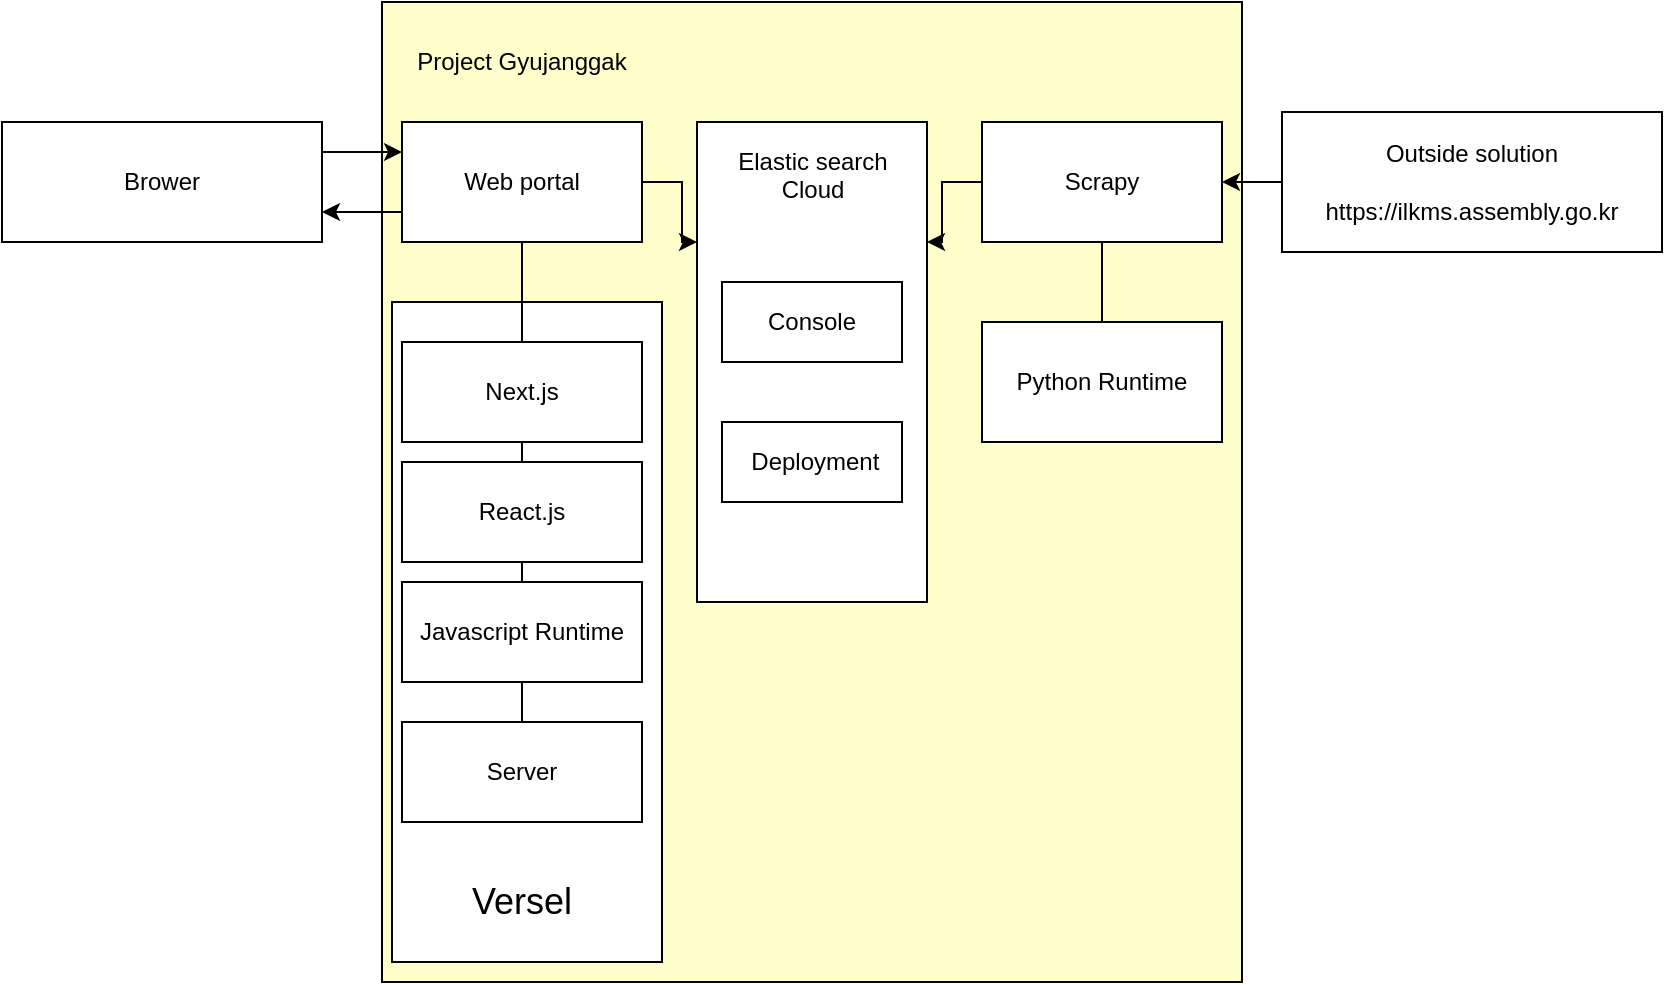 <mxfile>
    <diagram id="dPzF4iebmM-cbbbo0TP5" name="Search Engine">
        <mxGraphModel dx="1364" dy="405" grid="1" gridSize="10" guides="1" tooltips="1" connect="1" arrows="1" fold="1" page="1" pageScale="1" pageWidth="850" pageHeight="1100" math="0" shadow="0">
            <root>
                <mxCell id="OzikpktiN2Qh5DX7MhZS-0"/>
                <mxCell id="OzikpktiN2Qh5DX7MhZS-1" parent="OzikpktiN2Qh5DX7MhZS-0"/>
                <mxCell id="OzikpktiN2Qh5DX7MhZS-19" value="" style="rounded=0;whiteSpace=wrap;html=1;fillColor=#FFFFCC;" parent="OzikpktiN2Qh5DX7MhZS-1" vertex="1">
                    <mxGeometry x="200" y="30" width="430" height="490" as="geometry"/>
                </mxCell>
                <mxCell id="6" value="" style="rounded=0;whiteSpace=wrap;html=1;" parent="OzikpktiN2Qh5DX7MhZS-1" vertex="1">
                    <mxGeometry x="205" y="180" width="135" height="330" as="geometry"/>
                </mxCell>
                <mxCell id="5" style="edgeStyle=orthogonalEdgeStyle;rounded=0;orthogonalLoop=1;jettySize=auto;html=1;exitX=0;exitY=0.75;exitDx=0;exitDy=0;entryX=1;entryY=0.75;entryDx=0;entryDy=0;" parent="OzikpktiN2Qh5DX7MhZS-1" source="OzikpktiN2Qh5DX7MhZS-2" target="1" edge="1">
                    <mxGeometry relative="1" as="geometry"/>
                </mxCell>
                <mxCell id="16" style="edgeStyle=orthogonalEdgeStyle;rounded=0;orthogonalLoop=1;jettySize=auto;html=1;exitX=1;exitY=0.5;exitDx=0;exitDy=0;entryX=0;entryY=0.25;entryDx=0;entryDy=0;" edge="1" parent="OzikpktiN2Qh5DX7MhZS-1" source="OzikpktiN2Qh5DX7MhZS-2" target="OzikpktiN2Qh5DX7MhZS-3">
                    <mxGeometry relative="1" as="geometry"/>
                </mxCell>
                <mxCell id="OzikpktiN2Qh5DX7MhZS-2" value="Web portal" style="rounded=0;whiteSpace=wrap;html=1;" parent="OzikpktiN2Qh5DX7MhZS-1" vertex="1">
                    <mxGeometry x="210" y="90" width="120" height="60" as="geometry"/>
                </mxCell>
                <mxCell id="OzikpktiN2Qh5DX7MhZS-3" value="Elastic search&lt;br&gt;Cloud&lt;br&gt;&lt;br&gt;&lt;br&gt;&lt;br&gt;&lt;br&gt;&lt;br&gt;&lt;br&gt;&lt;br&gt;&lt;br&gt;&lt;br&gt;&lt;br&gt;&lt;br&gt;&lt;br&gt;&lt;br&gt;" style="rounded=0;whiteSpace=wrap;html=1;" parent="OzikpktiN2Qh5DX7MhZS-1" vertex="1">
                    <mxGeometry x="357.5" y="90" width="115" height="240" as="geometry"/>
                </mxCell>
                <mxCell id="17" style="edgeStyle=orthogonalEdgeStyle;rounded=0;orthogonalLoop=1;jettySize=auto;html=1;exitX=0;exitY=0.5;exitDx=0;exitDy=0;entryX=1;entryY=0.25;entryDx=0;entryDy=0;" edge="1" parent="OzikpktiN2Qh5DX7MhZS-1" source="OzikpktiN2Qh5DX7MhZS-4" target="OzikpktiN2Qh5DX7MhZS-3">
                    <mxGeometry relative="1" as="geometry"/>
                </mxCell>
                <mxCell id="OzikpktiN2Qh5DX7MhZS-4" value="Scrapy" style="rounded=0;whiteSpace=wrap;html=1;" parent="OzikpktiN2Qh5DX7MhZS-1" vertex="1">
                    <mxGeometry x="500" y="90" width="120" height="60" as="geometry"/>
                </mxCell>
                <mxCell id="OzikpktiN2Qh5DX7MhZS-5" value="React.js" style="rounded=0;whiteSpace=wrap;html=1;" parent="OzikpktiN2Qh5DX7MhZS-1" vertex="1">
                    <mxGeometry x="210" y="260" width="120" height="50" as="geometry"/>
                </mxCell>
                <mxCell id="OzikpktiN2Qh5DX7MhZS-7" value="Python Runtime" style="rounded=0;whiteSpace=wrap;html=1;" parent="OzikpktiN2Qh5DX7MhZS-1" vertex="1">
                    <mxGeometry x="500" y="190" width="120" height="60" as="geometry"/>
                </mxCell>
                <mxCell id="OzikpktiN2Qh5DX7MhZS-11" value="Javascript Runtime" style="rounded=0;whiteSpace=wrap;html=1;" parent="OzikpktiN2Qh5DX7MhZS-1" vertex="1">
                    <mxGeometry x="210" y="320" width="120" height="50" as="geometry"/>
                </mxCell>
                <mxCell id="OzikpktiN2Qh5DX7MhZS-12" value="Next.js" style="rounded=0;whiteSpace=wrap;html=1;" parent="OzikpktiN2Qh5DX7MhZS-1" vertex="1">
                    <mxGeometry x="210" y="200" width="120" height="50" as="geometry"/>
                </mxCell>
                <mxCell id="OzikpktiN2Qh5DX7MhZS-13" value="" style="endArrow=none;html=1;exitX=0.5;exitY=0;exitDx=0;exitDy=0;entryX=0.5;entryY=1;entryDx=0;entryDy=0;" parent="OzikpktiN2Qh5DX7MhZS-1" source="OzikpktiN2Qh5DX7MhZS-12" target="OzikpktiN2Qh5DX7MhZS-2" edge="1">
                    <mxGeometry width="50" height="50" relative="1" as="geometry">
                        <mxPoint x="430" y="270" as="sourcePoint"/>
                        <mxPoint x="480" y="220" as="targetPoint"/>
                    </mxGeometry>
                </mxCell>
                <mxCell id="OzikpktiN2Qh5DX7MhZS-14" value="" style="endArrow=none;html=1;exitX=0.5;exitY=0;exitDx=0;exitDy=0;entryX=0.5;entryY=1;entryDx=0;entryDy=0;" parent="OzikpktiN2Qh5DX7MhZS-1" source="OzikpktiN2Qh5DX7MhZS-5" target="OzikpktiN2Qh5DX7MhZS-12" edge="1">
                    <mxGeometry width="50" height="50" relative="1" as="geometry">
                        <mxPoint x="260" y="290" as="sourcePoint"/>
                        <mxPoint x="310" y="240" as="targetPoint"/>
                    </mxGeometry>
                </mxCell>
                <mxCell id="OzikpktiN2Qh5DX7MhZS-15" value="" style="endArrow=none;html=1;exitX=0.5;exitY=0;exitDx=0;exitDy=0;entryX=0.5;entryY=1;entryDx=0;entryDy=0;" parent="OzikpktiN2Qh5DX7MhZS-1" source="OzikpktiN2Qh5DX7MhZS-11" target="OzikpktiN2Qh5DX7MhZS-5" edge="1">
                    <mxGeometry width="50" height="50" relative="1" as="geometry">
                        <mxPoint x="430" y="260" as="sourcePoint"/>
                        <mxPoint x="270" y="300" as="targetPoint"/>
                    </mxGeometry>
                </mxCell>
                <mxCell id="OzikpktiN2Qh5DX7MhZS-17" value="" style="endArrow=none;html=1;entryX=0.5;entryY=1;entryDx=0;entryDy=0;" parent="OzikpktiN2Qh5DX7MhZS-1" target="OzikpktiN2Qh5DX7MhZS-4" edge="1">
                    <mxGeometry width="50" height="50" relative="1" as="geometry">
                        <mxPoint x="560" y="190" as="sourcePoint"/>
                        <mxPoint x="610" y="140" as="targetPoint"/>
                    </mxGeometry>
                </mxCell>
                <mxCell id="OzikpktiN2Qh5DX7MhZS-20" value="Project Gyujanggak" style="text;html=1;strokeColor=none;fillColor=none;align=center;verticalAlign=middle;whiteSpace=wrap;rounded=0;" parent="OzikpktiN2Qh5DX7MhZS-1" vertex="1">
                    <mxGeometry x="205" y="50" width="130" height="20" as="geometry"/>
                </mxCell>
                <mxCell id="0" style="edgeStyle=orthogonalEdgeStyle;rounded=0;orthogonalLoop=1;jettySize=auto;html=1;entryX=1;entryY=0.5;entryDx=0;entryDy=0;" parent="OzikpktiN2Qh5DX7MhZS-1" source="OzikpktiN2Qh5DX7MhZS-23" target="OzikpktiN2Qh5DX7MhZS-4" edge="1">
                    <mxGeometry relative="1" as="geometry"/>
                </mxCell>
                <mxCell id="OzikpktiN2Qh5DX7MhZS-23" value="Outside solution&lt;br&gt;&lt;br&gt;https://ilkms.assembly.go.kr" style="rounded=0;whiteSpace=wrap;html=1;" parent="OzikpktiN2Qh5DX7MhZS-1" vertex="1">
                    <mxGeometry x="650" y="85" width="190" height="70" as="geometry"/>
                </mxCell>
                <mxCell id="4" style="edgeStyle=orthogonalEdgeStyle;rounded=0;orthogonalLoop=1;jettySize=auto;html=1;exitX=1;exitY=0.25;exitDx=0;exitDy=0;entryX=0;entryY=0.25;entryDx=0;entryDy=0;" parent="OzikpktiN2Qh5DX7MhZS-1" source="1" target="OzikpktiN2Qh5DX7MhZS-2" edge="1">
                    <mxGeometry relative="1" as="geometry"/>
                </mxCell>
                <mxCell id="1" value="Brower" style="rounded=0;whiteSpace=wrap;html=1;" parent="OzikpktiN2Qh5DX7MhZS-1" vertex="1">
                    <mxGeometry x="10" y="90" width="160" height="60" as="geometry"/>
                </mxCell>
                <mxCell id="7" value="Server" style="rounded=0;whiteSpace=wrap;html=1;" parent="OzikpktiN2Qh5DX7MhZS-1" vertex="1">
                    <mxGeometry x="210" y="390" width="120" height="50" as="geometry"/>
                </mxCell>
                <mxCell id="8" value="" style="endArrow=none;html=1;exitX=0.5;exitY=0;exitDx=0;exitDy=0;entryX=0.5;entryY=1;entryDx=0;entryDy=0;" parent="OzikpktiN2Qh5DX7MhZS-1" source="7" target="OzikpktiN2Qh5DX7MhZS-11" edge="1">
                    <mxGeometry width="50" height="50" relative="1" as="geometry">
                        <mxPoint x="70" y="400" as="sourcePoint"/>
                        <mxPoint x="270" y="360" as="targetPoint"/>
                    </mxGeometry>
                </mxCell>
                <mxCell id="9" value="&lt;font style=&quot;font-size: 18px&quot;&gt;Versel&lt;/font&gt;" style="text;html=1;strokeColor=none;fillColor=none;align=center;verticalAlign=middle;whiteSpace=wrap;rounded=0;" parent="OzikpktiN2Qh5DX7MhZS-1" vertex="1">
                    <mxGeometry x="230" y="470" width="80" height="20" as="geometry"/>
                </mxCell>
                <mxCell id="13" value="&amp;nbsp;Deployment" style="rounded=0;whiteSpace=wrap;html=1;" vertex="1" parent="OzikpktiN2Qh5DX7MhZS-1">
                    <mxGeometry x="370" y="240" width="90" height="40" as="geometry"/>
                </mxCell>
                <mxCell id="18" value="Console" style="rounded=0;whiteSpace=wrap;html=1;" vertex="1" parent="OzikpktiN2Qh5DX7MhZS-1">
                    <mxGeometry x="370" y="170" width="90" height="40" as="geometry"/>
                </mxCell>
            </root>
        </mxGraphModel>
    </diagram>
    <diagram id="f9cJKZpROqkz0lS0y9gb" name="Page-1">
        &#xa;        &#xa;        &#xa;        &#xa;&#xa;&#xa;&#xa;
        <mxGraphModel dx="686" dy="433" grid="1" gridSize="10" guides="1" tooltips="1" connect="1" arrows="1" fold="1" page="1" pageScale="1" pageWidth="850" pageHeight="1100" background="#F4F1DE" math="0" shadow="0">
            &#xa;            &#xa;            &#xa;            &#xa;&#xa;&#xa;&#xa;
            <root>
                &#xa;                &#xa;                &#xa;                &#xa;&#xa;&#xa;&#xa;
                <mxCell id="0"/>
                &#xa;                &#xa;                &#xa;                &#xa;&#xa;&#xa;&#xa;
                <mxCell id="1" parent="0"/>
                &#xa;                &#xa;                &#xa;                &#xa;&#xa;&#xa;&#xa;
                <mxCell id="11" style="edgeStyle=orthogonalEdgeStyle;curved=0;rounded=1;sketch=0;orthogonalLoop=1;jettySize=auto;html=1;exitX=0;exitY=0.5;exitDx=0;exitDy=0;entryX=1;entryY=0.5;entryDx=0;entryDy=0;strokeColor=#E07A5F;fillColor=#F2CC8F;fontColor=#393C56;" parent="1" source="9" target="4" edge="1">
                    &#xa;                    &#xa;                    &#xa;                    &#xa;&#xa;&#xa;&#xa;
                    <mxGeometry relative="1" as="geometry"/>
                    &#xa;                    &#xa;                    &#xa;                    &#xa;&#xa;&#xa;&#xa;
                </mxCell>
                &#xa;                &#xa;                &#xa;                &#xa;&#xa;&#xa;&#xa;
                <mxCell id="9" value="" style="rounded=1;whiteSpace=wrap;html=1;fillColor=#F2CC8F;strokeColor=#E07A5F;fontColor=#393C56;" parent="1" vertex="1">
                    &#xa;                    &#xa;                    &#xa;                    &#xa;&#xa;&#xa;&#xa;
                    <mxGeometry x="560" y="120" width="190" height="110" as="geometry"/>
                    &#xa;                    &#xa;                    &#xa;                    &#xa;&#xa;&#xa;&#xa;
                </mxCell>
                &#xa;                &#xa;                &#xa;                &#xa;&#xa;&#xa;&#xa;
                <mxCell id="2" value="EC2" style="rounded=0;whiteSpace=wrap;html=1;fillColor=#F2CC8F;strokeColor=#E07A5F;fontColor=#393C56;" parent="1" vertex="1">
                    &#xa;                    &#xa;                    &#xa;                    &#xa;&#xa;&#xa;&#xa;
                    <mxGeometry x="40" y="150" width="120" height="60" as="geometry"/>
                    &#xa;                    &#xa;                    &#xa;                    &#xa;&#xa;&#xa;&#xa;
                </mxCell>
                &#xa;                &#xa;                &#xa;                &#xa;&#xa;&#xa;&#xa;
                <mxCell id="13" style="edgeStyle=orthogonalEdgeStyle;curved=0;rounded=1;sketch=0;orthogonalLoop=1;jettySize=auto;html=1;exitX=0;exitY=0.5;exitDx=0;exitDy=0;entryX=1;entryY=0.5;entryDx=0;entryDy=0;strokeColor=#E07A5F;fillColor=#F2CC8F;fontColor=#393C56;" parent="1" source="3" target="2" edge="1">
                    &#xa;                    &#xa;                    &#xa;                    &#xa;&#xa;&#xa;&#xa;
                    <mxGeometry relative="1" as="geometry"/>
                    &#xa;                    &#xa;                    &#xa;                    &#xa;&#xa;&#xa;&#xa;
                </mxCell>
                &#xa;                &#xa;                &#xa;                &#xa;&#xa;&#xa;&#xa;
                <mxCell id="3" value="Lamda" style="rounded=1;whiteSpace=wrap;html=1;fillColor=#F2CC8F;strokeColor=#E07A5F;fontColor=#393C56;" parent="1" vertex="1">
                    &#xa;                    &#xa;                    &#xa;                    &#xa;&#xa;&#xa;&#xa;
                    <mxGeometry x="205" y="150" width="120" height="60" as="geometry"/>
                    &#xa;                    &#xa;                    &#xa;                    &#xa;&#xa;&#xa;&#xa;
                </mxCell>
                &#xa;                &#xa;                &#xa;                &#xa;&#xa;&#xa;&#xa;
                <mxCell id="12" style="edgeStyle=orthogonalEdgeStyle;curved=0;rounded=1;sketch=0;orthogonalLoop=1;jettySize=auto;html=1;exitX=0;exitY=0.5;exitDx=0;exitDy=0;entryX=1;entryY=0.5;entryDx=0;entryDy=0;strokeColor=#E07A5F;fillColor=#F2CC8F;fontColor=#393C56;" parent="1" source="4" target="3" edge="1">
                    &#xa;                    &#xa;                    &#xa;                    &#xa;&#xa;&#xa;&#xa;
                    <mxGeometry relative="1" as="geometry"/>
                    &#xa;                    &#xa;                    &#xa;                    &#xa;&#xa;&#xa;&#xa;
                </mxCell>
                &#xa;                &#xa;                &#xa;                &#xa;&#xa;&#xa;&#xa;
                <mxCell id="4" value="Simple Notification Service" style="rounded=1;whiteSpace=wrap;html=1;fillColor=#F2CC8F;strokeColor=#E07A5F;fontColor=#393C56;" parent="1" vertex="1">
                    &#xa;                    &#xa;                    &#xa;                    &#xa;&#xa;&#xa;&#xa;
                    <mxGeometry x="375" y="150" width="120" height="60" as="geometry"/>
                    &#xa;                    &#xa;                    &#xa;                    &#xa;&#xa;&#xa;&#xa;
                </mxCell>
                &#xa;                &#xa;                &#xa;                &#xa;&#xa;&#xa;&#xa;
                <mxCell id="6" value="알람을 받고 삭제를 한다." style="text;html=1;strokeColor=none;fillColor=none;align=center;verticalAlign=middle;whiteSpace=wrap;rounded=0;fontColor=#393C56;" parent="1" vertex="1">
                    &#xa;                    &#xa;                    &#xa;                    &#xa;&#xa;&#xa;&#xa;
                    <mxGeometry x="190" y="220" width="150" height="20" as="geometry"/>
                    &#xa;                    &#xa;                    &#xa;                    &#xa;&#xa;&#xa;&#xa;
                </mxCell>
                &#xa;                &#xa;                &#xa;                &#xa;&#xa;&#xa;&#xa;
                <mxCell id="7" value="어떤 상태를 인식한다." style="text;html=1;strokeColor=none;fillColor=none;align=center;verticalAlign=middle;whiteSpace=wrap;rounded=0;fontColor=#393C56;" parent="1" vertex="1">
                    &#xa;                    &#xa;                    &#xa;                    &#xa;&#xa;&#xa;&#xa;
                    <mxGeometry x="360" y="220" width="150" height="20" as="geometry"/>
                    &#xa;                    &#xa;                    &#xa;                    &#xa;&#xa;&#xa;&#xa;
                </mxCell>
                &#xa;                &#xa;                &#xa;                &#xa;&#xa;&#xa;&#xa;
                <mxCell id="8" value="Budget" style="rounded=1;whiteSpace=wrap;html=1;fillColor=#F2CC8F;strokeColor=#E07A5F;fontColor=#393C56;" parent="1" vertex="1">
                    &#xa;                    &#xa;                    &#xa;                    &#xa;&#xa;&#xa;&#xa;
                    <mxGeometry x="600" y="160" width="120" height="60" as="geometry"/>
                    &#xa;                    &#xa;                    &#xa;                    &#xa;&#xa;&#xa;&#xa;
                </mxCell>
                &#xa;                &#xa;                &#xa;                &#xa;&#xa;&#xa;&#xa;
                <mxCell id="10" value="Billing" style="text;html=1;strokeColor=none;fillColor=none;align=center;verticalAlign=middle;whiteSpace=wrap;rounded=0;fontColor=#393C56;" parent="1" vertex="1">
                    &#xa;                    &#xa;                    &#xa;                    &#xa;&#xa;&#xa;&#xa;
                    <mxGeometry x="580" y="130" width="40" height="20" as="geometry"/>
                    &#xa;                    &#xa;                    &#xa;                    &#xa;&#xa;&#xa;&#xa;
                </mxCell>
                &#xa;                &#xa;                &#xa;                &#xa;&#xa;&#xa;&#xa;
            </root>
            &#xa;            &#xa;            &#xa;            &#xa;&#xa;&#xa;&#xa;
        </mxGraphModel>
        &#xa;        &#xa;        &#xa;        &#xa;&#xa;&#xa;&#xa;
    </diagram>
</mxfile>